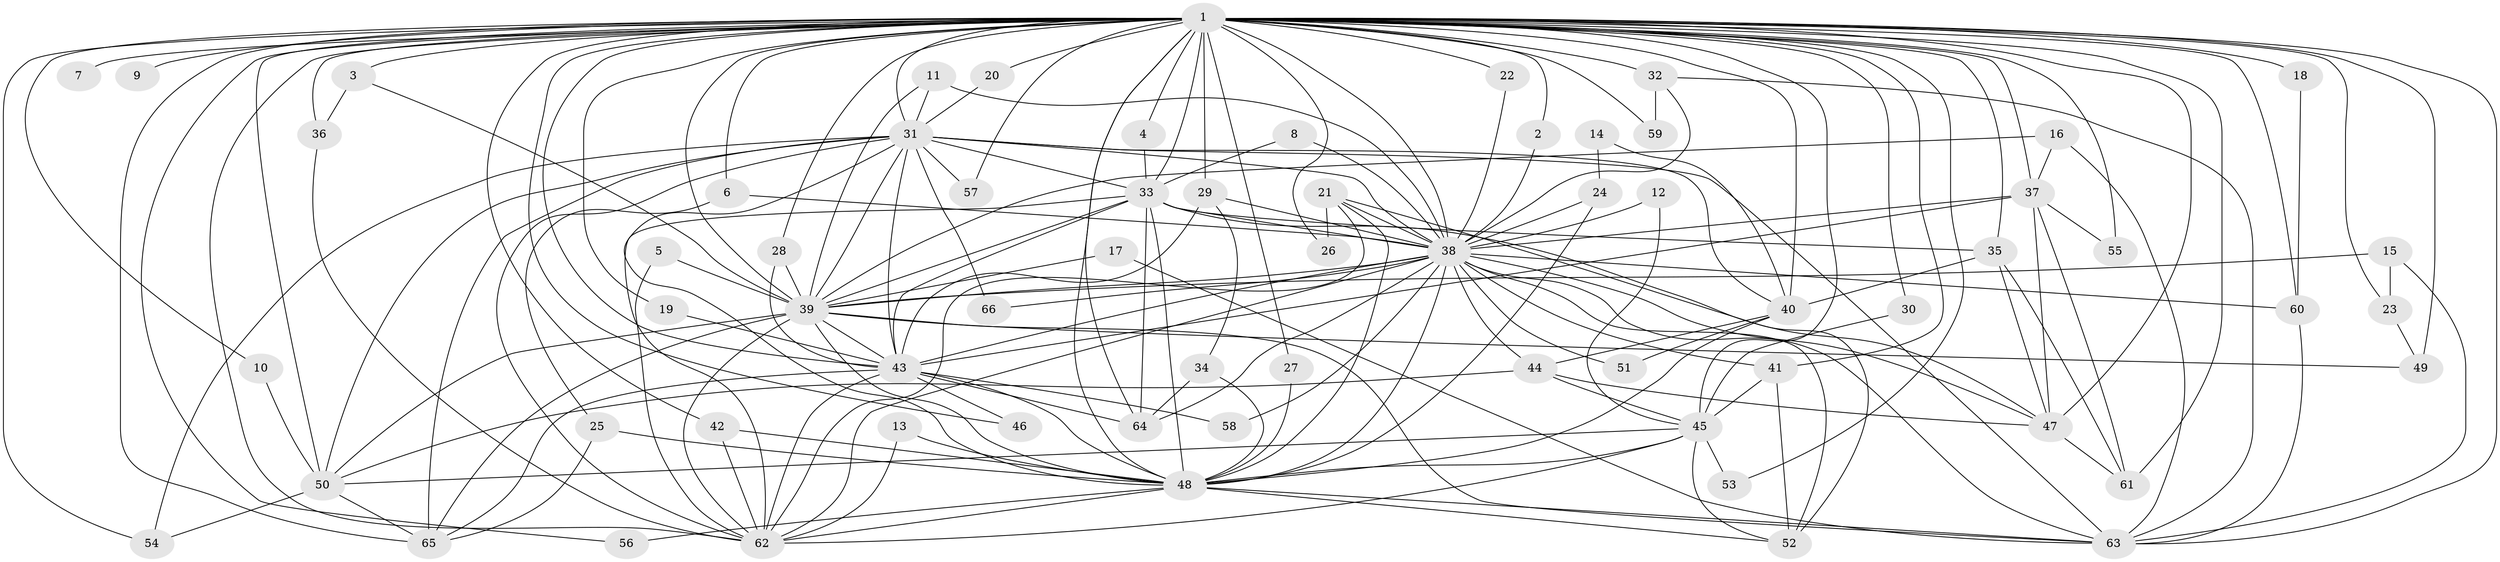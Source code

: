 // original degree distribution, {30: 0.007575757575757576, 43: 0.007575757575757576, 24: 0.007575757575757576, 28: 0.007575757575757576, 17: 0.015151515151515152, 23: 0.007575757575757576, 16: 0.007575757575757576, 18: 0.007575757575757576, 15: 0.007575757575757576, 10: 0.007575757575757576, 6: 0.022727272727272728, 3: 0.19696969696969696, 4: 0.09848484848484848, 7: 0.007575757575757576, 5: 0.030303030303030304, 2: 0.5454545454545454, 9: 0.015151515151515152}
// Generated by graph-tools (version 1.1) at 2025/25/03/09/25 03:25:51]
// undirected, 66 vertices, 181 edges
graph export_dot {
graph [start="1"]
  node [color=gray90,style=filled];
  1;
  2;
  3;
  4;
  5;
  6;
  7;
  8;
  9;
  10;
  11;
  12;
  13;
  14;
  15;
  16;
  17;
  18;
  19;
  20;
  21;
  22;
  23;
  24;
  25;
  26;
  27;
  28;
  29;
  30;
  31;
  32;
  33;
  34;
  35;
  36;
  37;
  38;
  39;
  40;
  41;
  42;
  43;
  44;
  45;
  46;
  47;
  48;
  49;
  50;
  51;
  52;
  53;
  54;
  55;
  56;
  57;
  58;
  59;
  60;
  61;
  62;
  63;
  64;
  65;
  66;
  1 -- 2 [weight=1.0];
  1 -- 3 [weight=2.0];
  1 -- 4 [weight=1.0];
  1 -- 6 [weight=1.0];
  1 -- 7 [weight=2.0];
  1 -- 9 [weight=1.0];
  1 -- 10 [weight=1.0];
  1 -- 18 [weight=3.0];
  1 -- 19 [weight=1.0];
  1 -- 20 [weight=1.0];
  1 -- 22 [weight=1.0];
  1 -- 23 [weight=1.0];
  1 -- 26 [weight=1.0];
  1 -- 27 [weight=1.0];
  1 -- 28 [weight=1.0];
  1 -- 29 [weight=1.0];
  1 -- 30 [weight=1.0];
  1 -- 31 [weight=2.0];
  1 -- 32 [weight=2.0];
  1 -- 33 [weight=2.0];
  1 -- 35 [weight=1.0];
  1 -- 36 [weight=1.0];
  1 -- 37 [weight=2.0];
  1 -- 38 [weight=5.0];
  1 -- 39 [weight=4.0];
  1 -- 40 [weight=1.0];
  1 -- 41 [weight=1.0];
  1 -- 42 [weight=1.0];
  1 -- 43 [weight=2.0];
  1 -- 45 [weight=1.0];
  1 -- 46 [weight=1.0];
  1 -- 47 [weight=1.0];
  1 -- 48 [weight=2.0];
  1 -- 49 [weight=3.0];
  1 -- 50 [weight=2.0];
  1 -- 53 [weight=2.0];
  1 -- 54 [weight=1.0];
  1 -- 55 [weight=1.0];
  1 -- 56 [weight=1.0];
  1 -- 57 [weight=1.0];
  1 -- 59 [weight=3.0];
  1 -- 60 [weight=2.0];
  1 -- 61 [weight=1.0];
  1 -- 62 [weight=3.0];
  1 -- 63 [weight=1.0];
  1 -- 64 [weight=2.0];
  1 -- 65 [weight=1.0];
  2 -- 38 [weight=1.0];
  3 -- 36 [weight=1.0];
  3 -- 39 [weight=1.0];
  4 -- 33 [weight=1.0];
  5 -- 39 [weight=1.0];
  5 -- 62 [weight=1.0];
  6 -- 25 [weight=1.0];
  6 -- 38 [weight=1.0];
  8 -- 33 [weight=1.0];
  8 -- 38 [weight=1.0];
  10 -- 50 [weight=1.0];
  11 -- 31 [weight=1.0];
  11 -- 38 [weight=1.0];
  11 -- 39 [weight=1.0];
  12 -- 38 [weight=1.0];
  12 -- 45 [weight=1.0];
  13 -- 48 [weight=1.0];
  13 -- 62 [weight=1.0];
  14 -- 24 [weight=1.0];
  14 -- 40 [weight=1.0];
  15 -- 23 [weight=1.0];
  15 -- 39 [weight=1.0];
  15 -- 63 [weight=1.0];
  16 -- 37 [weight=1.0];
  16 -- 39 [weight=1.0];
  16 -- 63 [weight=1.0];
  17 -- 39 [weight=1.0];
  17 -- 63 [weight=1.0];
  18 -- 60 [weight=1.0];
  19 -- 43 [weight=1.0];
  20 -- 31 [weight=1.0];
  21 -- 26 [weight=1.0];
  21 -- 38 [weight=1.0];
  21 -- 48 [weight=1.0];
  21 -- 52 [weight=1.0];
  21 -- 62 [weight=1.0];
  22 -- 38 [weight=1.0];
  23 -- 49 [weight=1.0];
  24 -- 38 [weight=2.0];
  24 -- 48 [weight=1.0];
  25 -- 48 [weight=1.0];
  25 -- 65 [weight=1.0];
  27 -- 48 [weight=1.0];
  28 -- 39 [weight=1.0];
  28 -- 43 [weight=1.0];
  29 -- 34 [weight=1.0];
  29 -- 38 [weight=1.0];
  29 -- 43 [weight=1.0];
  30 -- 45 [weight=1.0];
  31 -- 33 [weight=1.0];
  31 -- 38 [weight=2.0];
  31 -- 39 [weight=1.0];
  31 -- 40 [weight=1.0];
  31 -- 43 [weight=1.0];
  31 -- 48 [weight=1.0];
  31 -- 50 [weight=1.0];
  31 -- 54 [weight=1.0];
  31 -- 57 [weight=1.0];
  31 -- 62 [weight=1.0];
  31 -- 63 [weight=1.0];
  31 -- 65 [weight=1.0];
  31 -- 66 [weight=1.0];
  32 -- 38 [weight=1.0];
  32 -- 59 [weight=1.0];
  32 -- 63 [weight=1.0];
  33 -- 35 [weight=1.0];
  33 -- 38 [weight=2.0];
  33 -- 39 [weight=1.0];
  33 -- 43 [weight=1.0];
  33 -- 47 [weight=1.0];
  33 -- 48 [weight=1.0];
  33 -- 62 [weight=1.0];
  33 -- 64 [weight=1.0];
  34 -- 48 [weight=1.0];
  34 -- 64 [weight=1.0];
  35 -- 40 [weight=1.0];
  35 -- 47 [weight=1.0];
  35 -- 61 [weight=1.0];
  36 -- 62 [weight=1.0];
  37 -- 38 [weight=1.0];
  37 -- 43 [weight=1.0];
  37 -- 47 [weight=1.0];
  37 -- 55 [weight=1.0];
  37 -- 61 [weight=1.0];
  38 -- 39 [weight=2.0];
  38 -- 41 [weight=1.0];
  38 -- 43 [weight=2.0];
  38 -- 44 [weight=1.0];
  38 -- 47 [weight=1.0];
  38 -- 48 [weight=4.0];
  38 -- 51 [weight=1.0];
  38 -- 52 [weight=2.0];
  38 -- 58 [weight=1.0];
  38 -- 60 [weight=1.0];
  38 -- 62 [weight=3.0];
  38 -- 63 [weight=1.0];
  38 -- 64 [weight=1.0];
  38 -- 66 [weight=1.0];
  39 -- 43 [weight=1.0];
  39 -- 48 [weight=2.0];
  39 -- 49 [weight=1.0];
  39 -- 50 [weight=1.0];
  39 -- 62 [weight=1.0];
  39 -- 63 [weight=1.0];
  39 -- 65 [weight=1.0];
  40 -- 44 [weight=1.0];
  40 -- 48 [weight=1.0];
  40 -- 51 [weight=1.0];
  41 -- 45 [weight=1.0];
  41 -- 52 [weight=1.0];
  42 -- 48 [weight=2.0];
  42 -- 62 [weight=1.0];
  43 -- 46 [weight=1.0];
  43 -- 48 [weight=1.0];
  43 -- 58 [weight=1.0];
  43 -- 62 [weight=1.0];
  43 -- 64 [weight=1.0];
  43 -- 65 [weight=1.0];
  44 -- 45 [weight=1.0];
  44 -- 47 [weight=1.0];
  44 -- 50 [weight=1.0];
  45 -- 48 [weight=1.0];
  45 -- 50 [weight=1.0];
  45 -- 52 [weight=1.0];
  45 -- 53 [weight=1.0];
  45 -- 62 [weight=1.0];
  47 -- 61 [weight=1.0];
  48 -- 52 [weight=1.0];
  48 -- 56 [weight=1.0];
  48 -- 62 [weight=1.0];
  48 -- 63 [weight=1.0];
  50 -- 54 [weight=1.0];
  50 -- 65 [weight=1.0];
  60 -- 63 [weight=1.0];
}
